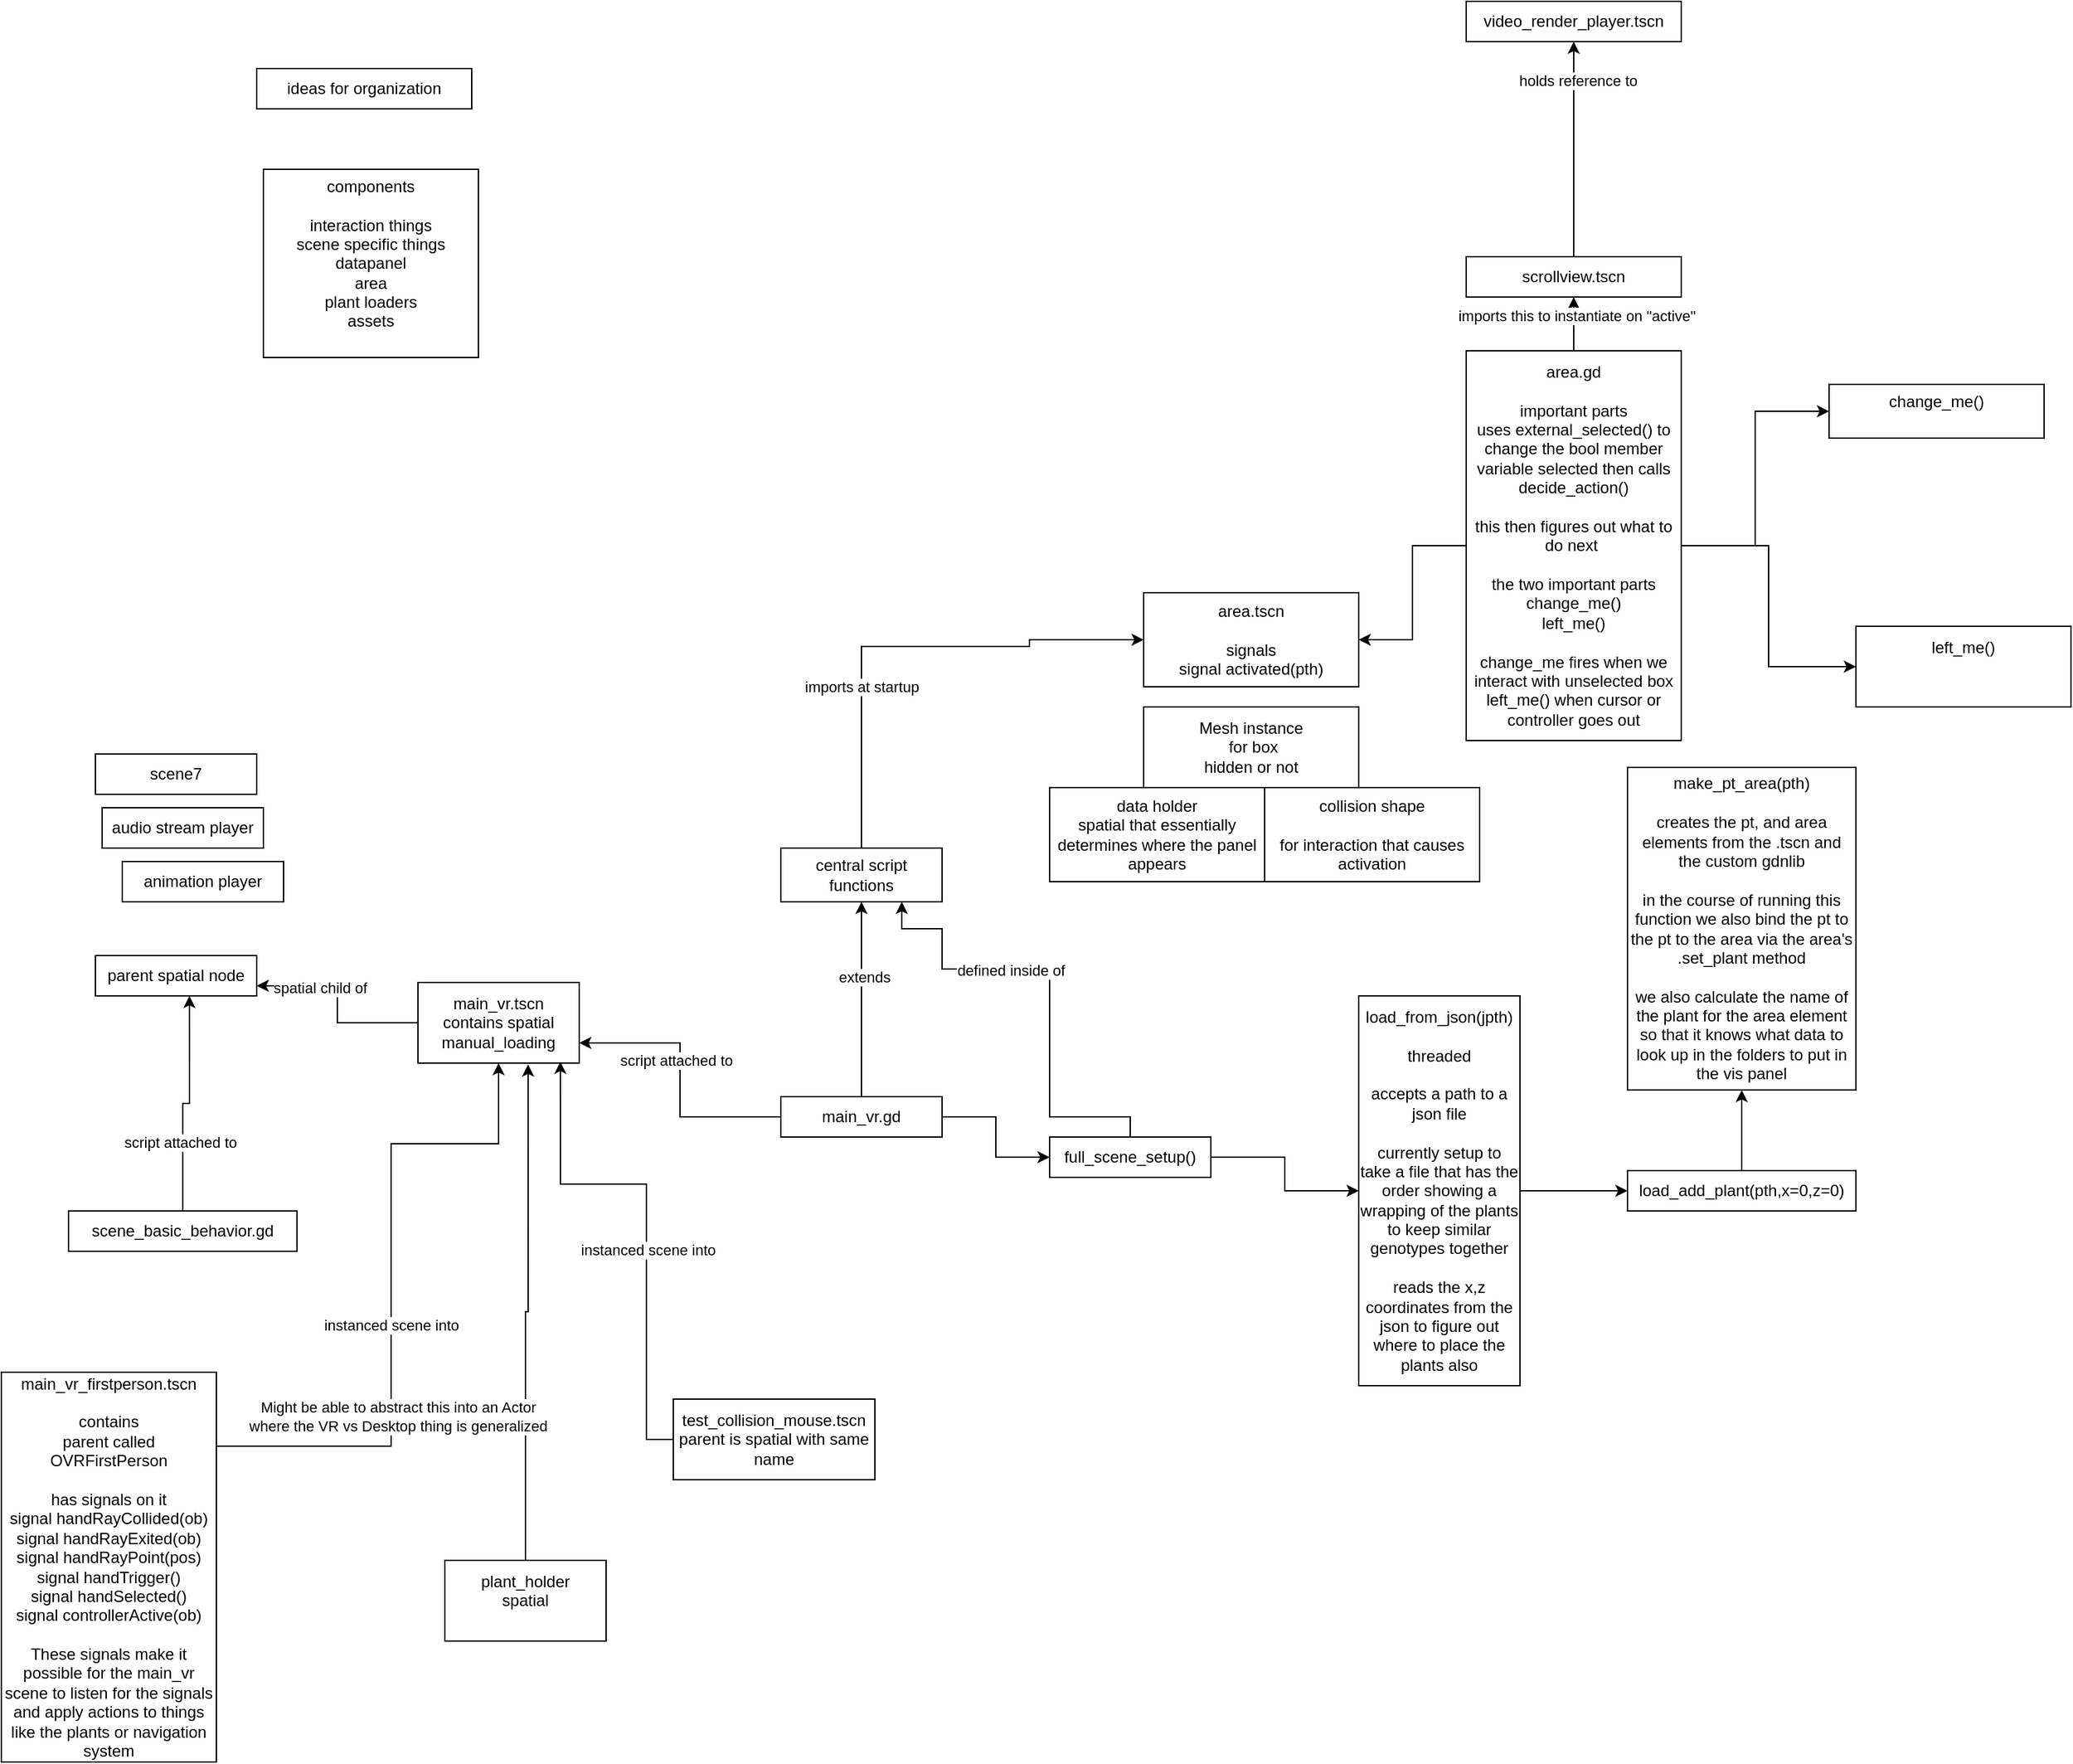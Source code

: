 <mxfile version="21.2.9" type="github">
  <diagram name="Page-1" id="0wguQ76YiwSqDK99gHfy">
    <mxGraphModel dx="824" dy="1564" grid="1" gridSize="10" guides="1" tooltips="1" connect="1" arrows="1" fold="1" page="1" pageScale="1" pageWidth="850" pageHeight="1100" math="0" shadow="0">
      <root>
        <mxCell id="0" />
        <mxCell id="1" parent="0" />
        <mxCell id="4kwB6RhjjtPIvawW0hcN-1" value="parent spatial node" style="rounded=0;whiteSpace=wrap;html=1;resizeHeight=1;fixedWidth=1;autosize=1;" parent="1" vertex="1">
          <mxGeometry x="150" y="230" width="120" height="30" as="geometry" />
        </mxCell>
        <mxCell id="ln1YY3OUBzTWCqrGMW5q-24" style="edgeStyle=orthogonalEdgeStyle;rounded=0;orthogonalLoop=1;jettySize=auto;html=1;entryX=0;entryY=0.5;entryDx=0;entryDy=0;" edge="1" parent="1" source="4kwB6RhjjtPIvawW0hcN-2" target="ln1YY3OUBzTWCqrGMW5q-22">
          <mxGeometry relative="1" as="geometry">
            <Array as="points">
              <mxPoint x="720" />
              <mxPoint x="845" />
              <mxPoint x="845" y="-5" />
            </Array>
          </mxGeometry>
        </mxCell>
        <mxCell id="ln1YY3OUBzTWCqrGMW5q-25" value="imports at startup" style="edgeLabel;html=1;align=center;verticalAlign=middle;resizable=0;points=[];" vertex="1" connectable="0" parent="ln1YY3OUBzTWCqrGMW5q-24">
          <mxGeometry x="-0.339" relative="1" as="geometry">
            <mxPoint as="offset" />
          </mxGeometry>
        </mxCell>
        <mxCell id="4kwB6RhjjtPIvawW0hcN-2" value="central script functions" style="rounded=0;whiteSpace=wrap;html=1;resizeHeight=1;fixedWidth=1;autosize=1;" parent="1" vertex="1">
          <mxGeometry x="660" y="150" width="120" height="40" as="geometry" />
        </mxCell>
        <mxCell id="4kwB6RhjjtPIvawW0hcN-4" style="edgeStyle=orthogonalEdgeStyle;rounded=0;orthogonalLoop=1;jettySize=auto;html=1;entryX=0.5;entryY=1;entryDx=0;entryDy=0;" parent="1" source="4kwB6RhjjtPIvawW0hcN-3" target="4kwB6RhjjtPIvawW0hcN-2" edge="1">
          <mxGeometry relative="1" as="geometry" />
        </mxCell>
        <mxCell id="4kwB6RhjjtPIvawW0hcN-5" value="extends" style="edgeLabel;html=1;align=center;verticalAlign=middle;resizable=0;points=[];" parent="4kwB6RhjjtPIvawW0hcN-4" vertex="1" connectable="0">
          <mxGeometry x="0.228" y="-2" relative="1" as="geometry">
            <mxPoint as="offset" />
          </mxGeometry>
        </mxCell>
        <mxCell id="ln1YY3OUBzTWCqrGMW5q-4" value="" style="edgeStyle=orthogonalEdgeStyle;rounded=0;orthogonalLoop=1;jettySize=auto;html=1;" edge="1" parent="1" source="4kwB6RhjjtPIvawW0hcN-3" target="ln1YY3OUBzTWCqrGMW5q-3">
          <mxGeometry relative="1" as="geometry" />
        </mxCell>
        <mxCell id="ln1YY3OUBzTWCqrGMW5q-10" style="edgeStyle=orthogonalEdgeStyle;rounded=0;orthogonalLoop=1;jettySize=auto;html=1;entryX=1;entryY=0.75;entryDx=0;entryDy=0;" edge="1" parent="1" source="4kwB6RhjjtPIvawW0hcN-3" target="ln1YY3OUBzTWCqrGMW5q-7">
          <mxGeometry relative="1" as="geometry" />
        </mxCell>
        <mxCell id="ln1YY3OUBzTWCqrGMW5q-11" value="script attached to" style="edgeLabel;html=1;align=center;verticalAlign=middle;resizable=0;points=[];" vertex="1" connectable="0" parent="ln1YY3OUBzTWCqrGMW5q-10">
          <mxGeometry x="0.148" y="3" relative="1" as="geometry">
            <mxPoint as="offset" />
          </mxGeometry>
        </mxCell>
        <mxCell id="4kwB6RhjjtPIvawW0hcN-3" value="main_vr.gd" style="rounded=0;whiteSpace=wrap;html=1;resizeHeight=1;fixedWidth=1;autosize=1;" parent="1" vertex="1">
          <mxGeometry x="660" y="335" width="120" height="30" as="geometry" />
        </mxCell>
        <mxCell id="4kwB6RhjjtPIvawW0hcN-7" style="edgeStyle=orthogonalEdgeStyle;rounded=0;orthogonalLoop=1;jettySize=auto;html=1;entryX=0.583;entryY=1;entryDx=0;entryDy=0;entryPerimeter=0;" parent="1" source="4kwB6RhjjtPIvawW0hcN-6" target="4kwB6RhjjtPIvawW0hcN-1" edge="1">
          <mxGeometry relative="1" as="geometry" />
        </mxCell>
        <mxCell id="4kwB6RhjjtPIvawW0hcN-8" value="&amp;nbsp; " style="edgeLabel;html=1;align=center;verticalAlign=middle;resizable=0;points=[];" parent="4kwB6RhjjtPIvawW0hcN-7" vertex="1" connectable="0">
          <mxGeometry x="-0.285" y="-2" relative="1" as="geometry">
            <mxPoint as="offset" />
          </mxGeometry>
        </mxCell>
        <mxCell id="4kwB6RhjjtPIvawW0hcN-10" value="script attached to" style="edgeLabel;html=1;align=center;verticalAlign=middle;resizable=0;points=[];" parent="4kwB6RhjjtPIvawW0hcN-7" vertex="1" connectable="0">
          <mxGeometry x="-0.382" y="2" relative="1" as="geometry">
            <mxPoint as="offset" />
          </mxGeometry>
        </mxCell>
        <mxCell id="4kwB6RhjjtPIvawW0hcN-6" value="scene_basic_behavior.gd" style="rounded=0;whiteSpace=wrap;html=1;resizeHeight=1;fixedWidth=1;autosize=1;" parent="1" vertex="1">
          <mxGeometry x="130" y="420" width="170" height="30" as="geometry" />
        </mxCell>
        <mxCell id="4kwB6RhjjtPIvawW0hcN-9" value="scene7" style="rounded=0;whiteSpace=wrap;html=1;resizeHeight=1;fixedWidth=1;autosize=1;" parent="1" vertex="1">
          <mxGeometry x="150" y="80" width="120" height="30" as="geometry" />
        </mxCell>
        <mxCell id="ln1YY3OUBzTWCqrGMW5q-1" value="audio stream player" style="rounded=0;whiteSpace=wrap;html=1;resizeHeight=1;fixedWidth=1;autosize=1;" vertex="1" parent="1">
          <mxGeometry x="155" y="120" width="120" height="30" as="geometry" />
        </mxCell>
        <mxCell id="ln1YY3OUBzTWCqrGMW5q-2" value="animation player" style="rounded=0;whiteSpace=wrap;html=1;resizeHeight=1;fixedWidth=1;autosize=1;" vertex="1" parent="1">
          <mxGeometry x="170" y="160" width="120" height="30" as="geometry" />
        </mxCell>
        <mxCell id="ln1YY3OUBzTWCqrGMW5q-5" style="edgeStyle=orthogonalEdgeStyle;rounded=0;orthogonalLoop=1;jettySize=auto;html=1;entryX=0.75;entryY=1;entryDx=0;entryDy=0;" edge="1" parent="1" source="ln1YY3OUBzTWCqrGMW5q-3" target="4kwB6RhjjtPIvawW0hcN-2">
          <mxGeometry relative="1" as="geometry">
            <Array as="points">
              <mxPoint x="920" y="350" />
              <mxPoint x="860" y="350" />
              <mxPoint x="860" y="240" />
              <mxPoint x="780" y="240" />
              <mxPoint x="780" y="210" />
              <mxPoint x="750" y="210" />
            </Array>
          </mxGeometry>
        </mxCell>
        <mxCell id="ln1YY3OUBzTWCqrGMW5q-6" value="defined inside of" style="edgeLabel;html=1;align=center;verticalAlign=middle;resizable=0;points=[];" vertex="1" connectable="0" parent="ln1YY3OUBzTWCqrGMW5q-5">
          <mxGeometry x="0.244" y="1" relative="1" as="geometry">
            <mxPoint as="offset" />
          </mxGeometry>
        </mxCell>
        <mxCell id="ln1YY3OUBzTWCqrGMW5q-32" style="edgeStyle=orthogonalEdgeStyle;rounded=0;orthogonalLoop=1;jettySize=auto;html=1;" edge="1" parent="1" source="ln1YY3OUBzTWCqrGMW5q-3" target="ln1YY3OUBzTWCqrGMW5q-31">
          <mxGeometry relative="1" as="geometry" />
        </mxCell>
        <mxCell id="ln1YY3OUBzTWCqrGMW5q-3" value="full_scene_setup()" style="rounded=0;whiteSpace=wrap;html=1;resizeHeight=1;fixedWidth=1;autosize=1;" vertex="1" parent="1">
          <mxGeometry x="860" y="365" width="120" height="30" as="geometry" />
        </mxCell>
        <mxCell id="ln1YY3OUBzTWCqrGMW5q-8" style="edgeStyle=orthogonalEdgeStyle;rounded=0;orthogonalLoop=1;jettySize=auto;html=1;entryX=1;entryY=0.75;entryDx=0;entryDy=0;" edge="1" parent="1" source="ln1YY3OUBzTWCqrGMW5q-7" target="4kwB6RhjjtPIvawW0hcN-1">
          <mxGeometry relative="1" as="geometry" />
        </mxCell>
        <mxCell id="ln1YY3OUBzTWCqrGMW5q-9" value="spatial child of" style="edgeLabel;html=1;align=center;verticalAlign=middle;resizable=0;points=[];" vertex="1" connectable="0" parent="ln1YY3OUBzTWCqrGMW5q-8">
          <mxGeometry x="0.363" y="1" relative="1" as="geometry">
            <mxPoint as="offset" />
          </mxGeometry>
        </mxCell>
        <mxCell id="ln1YY3OUBzTWCqrGMW5q-7" value="&lt;div&gt;main_vr.tscn &lt;br&gt;&lt;/div&gt;&lt;div&gt;contains spatial manual_loading&lt;/div&gt;" style="rounded=0;whiteSpace=wrap;html=1;resizeHeight=1;fixedWidth=1;autosize=1;" vertex="1" parent="1">
          <mxGeometry x="390" y="250" width="120" height="60" as="geometry" />
        </mxCell>
        <mxCell id="ln1YY3OUBzTWCqrGMW5q-16" style="edgeStyle=orthogonalEdgeStyle;rounded=0;orthogonalLoop=1;jettySize=auto;html=1;entryX=0.683;entryY=1.017;entryDx=0;entryDy=0;entryPerimeter=0;" edge="1" parent="1" source="ln1YY3OUBzTWCqrGMW5q-12" target="ln1YY3OUBzTWCqrGMW5q-7">
          <mxGeometry relative="1" as="geometry" />
        </mxCell>
        <mxCell id="ln1YY3OUBzTWCqrGMW5q-12" value="&lt;div&gt;plant_holder&lt;/div&gt;&lt;div&gt;spatial&lt;/div&gt;&lt;div&gt;&lt;br&gt;&lt;/div&gt;" style="rounded=0;whiteSpace=wrap;html=1;resizeHeight=1;fixedWidth=1;autosize=1;" vertex="1" parent="1">
          <mxGeometry x="410" y="680" width="120" height="60" as="geometry" />
        </mxCell>
        <mxCell id="ln1YY3OUBzTWCqrGMW5q-15" style="edgeStyle=orthogonalEdgeStyle;rounded=0;orthogonalLoop=1;jettySize=auto;html=1;" edge="1" parent="1" source="ln1YY3OUBzTWCqrGMW5q-13" target="ln1YY3OUBzTWCqrGMW5q-7">
          <mxGeometry relative="1" as="geometry">
            <Array as="points">
              <mxPoint x="370" y="595" />
              <mxPoint x="370" y="370" />
              <mxPoint x="450" y="370" />
            </Array>
          </mxGeometry>
        </mxCell>
        <mxCell id="ln1YY3OUBzTWCqrGMW5q-18" value="instanced scene into" style="edgeLabel;html=1;align=center;verticalAlign=middle;resizable=0;points=[];" vertex="1" connectable="0" parent="ln1YY3OUBzTWCqrGMW5q-15">
          <mxGeometry x="-0.109" relative="1" as="geometry">
            <mxPoint as="offset" />
          </mxGeometry>
        </mxCell>
        <mxCell id="ln1YY3OUBzTWCqrGMW5q-20" value="&lt;div&gt;Might be able to abstract this into an Actor &lt;br&gt;&lt;/div&gt;&lt;div&gt;where the VR vs Desktop thing is generalized&lt;br&gt;&lt;/div&gt;" style="edgeLabel;html=1;align=center;verticalAlign=middle;resizable=0;points=[];" vertex="1" connectable="0" parent="ln1YY3OUBzTWCqrGMW5q-15">
          <mxGeometry x="-0.383" y="-5" relative="1" as="geometry">
            <mxPoint as="offset" />
          </mxGeometry>
        </mxCell>
        <mxCell id="ln1YY3OUBzTWCqrGMW5q-13" value="&lt;div&gt;main_vr_firstperson.tscn&lt;/div&gt;&lt;div&gt;&lt;br&gt;&lt;/div&gt;&lt;div&gt;contains &lt;br&gt;&lt;/div&gt;&lt;div&gt;parent called OVRFirstPerson&lt;br&gt;&lt;/div&gt;&lt;div&gt;&lt;br&gt;&lt;/div&gt;&lt;div&gt;has signals on it&lt;/div&gt;&lt;div&gt;signal handRayCollided(ob)&lt;br&gt;signal handRayExited(ob)&lt;br&gt;signal handRayPoint(pos)&lt;br&gt;signal handTrigger()&lt;br&gt;signal handSelected()&lt;br&gt;signal controllerActive(ob)&lt;br&gt;&lt;/div&gt;&lt;div&gt;&lt;br&gt;&lt;/div&gt;&lt;div&gt;These signals make it possible for the main_vr scene to listen for the signals and apply actions to things like the plants or navigation system&lt;br&gt;&lt;/div&gt;" style="rounded=0;whiteSpace=wrap;html=1;resizeHeight=1;fixedWidth=1;autosize=1;" vertex="1" parent="1">
          <mxGeometry x="80" y="540" width="160" height="290" as="geometry" />
        </mxCell>
        <mxCell id="ln1YY3OUBzTWCqrGMW5q-17" style="edgeStyle=orthogonalEdgeStyle;rounded=0;orthogonalLoop=1;jettySize=auto;html=1;entryX=0.883;entryY=0.983;entryDx=0;entryDy=0;entryPerimeter=0;" edge="1" parent="1" source="ln1YY3OUBzTWCqrGMW5q-14" target="ln1YY3OUBzTWCqrGMW5q-7">
          <mxGeometry relative="1" as="geometry">
            <Array as="points">
              <mxPoint x="560" y="590" />
              <mxPoint x="560" y="400" />
              <mxPoint x="496" y="400" />
            </Array>
          </mxGeometry>
        </mxCell>
        <mxCell id="ln1YY3OUBzTWCqrGMW5q-19" value="instanced scene into" style="edgeLabel;html=1;align=center;verticalAlign=middle;resizable=0;points=[];" vertex="1" connectable="0" parent="ln1YY3OUBzTWCqrGMW5q-17">
          <mxGeometry x="-0.118" y="-1" relative="1" as="geometry">
            <mxPoint as="offset" />
          </mxGeometry>
        </mxCell>
        <mxCell id="ln1YY3OUBzTWCqrGMW5q-14" value="&lt;div&gt;test_collision_mouse.tscn&lt;/div&gt;&lt;div&gt;parent is spatial with same name&lt;br&gt;&lt;/div&gt;" style="rounded=0;whiteSpace=wrap;html=1;resizeHeight=1;fixedWidth=1;autosize=1;" vertex="1" parent="1">
          <mxGeometry x="580" y="560" width="150" height="60" as="geometry" />
        </mxCell>
        <mxCell id="ln1YY3OUBzTWCqrGMW5q-22" value="&lt;div&gt;area.tscn&lt;/div&gt;&lt;div&gt;&lt;br&gt;&lt;/div&gt;&lt;div&gt;signals &lt;br&gt;&lt;/div&gt;&lt;div&gt;signal activated(pth)&lt;br&gt;&lt;/div&gt;" style="rounded=0;whiteSpace=wrap;html=1;resizeHeight=1;fixedWidth=1;autosize=1;" vertex="1" parent="1">
          <mxGeometry x="930" y="-40" width="160" height="70" as="geometry" />
        </mxCell>
        <mxCell id="ln1YY3OUBzTWCqrGMW5q-28" value="&lt;div&gt;Mesh instance&lt;br&gt;&lt;/div&gt;&lt;div&gt;&amp;nbsp;for box&lt;/div&gt;&lt;div&gt;hidden or not&lt;br&gt;&lt;/div&gt;" style="rounded=0;whiteSpace=wrap;html=1;resizeHeight=1;fixedWidth=1;autosize=1;" vertex="1" parent="1">
          <mxGeometry x="930" y="45" width="160" height="60" as="geometry" />
        </mxCell>
        <mxCell id="ln1YY3OUBzTWCqrGMW5q-29" value="&lt;div&gt;data holder&lt;/div&gt;&lt;div&gt;spatial that essentially determines where the panel appears&lt;br&gt;&lt;/div&gt;" style="rounded=0;whiteSpace=wrap;html=1;resizeHeight=1;fixedWidth=1;autosize=1;" vertex="1" parent="1">
          <mxGeometry x="860" y="105" width="160" height="70" as="geometry" />
        </mxCell>
        <mxCell id="ln1YY3OUBzTWCqrGMW5q-30" value="&lt;div&gt;collision shape&lt;/div&gt;&lt;div&gt;&lt;br&gt;&lt;/div&gt;&lt;div&gt;for interaction that causes activation&lt;br&gt;&lt;/div&gt;" style="rounded=0;whiteSpace=wrap;html=1;resizeHeight=1;fixedWidth=1;autosize=1;" vertex="1" parent="1">
          <mxGeometry x="1020" y="105" width="160" height="70" as="geometry" />
        </mxCell>
        <mxCell id="ln1YY3OUBzTWCqrGMW5q-34" value="" style="edgeStyle=orthogonalEdgeStyle;rounded=0;orthogonalLoop=1;jettySize=auto;html=1;" edge="1" parent="1" source="ln1YY3OUBzTWCqrGMW5q-31" target="ln1YY3OUBzTWCqrGMW5q-33">
          <mxGeometry relative="1" as="geometry" />
        </mxCell>
        <mxCell id="ln1YY3OUBzTWCqrGMW5q-31" value="&lt;div&gt;load_from_json(jpth)&lt;/div&gt;&lt;div&gt;&lt;br&gt;&lt;/div&gt;&lt;div&gt;threaded&lt;/div&gt;&lt;div&gt;&lt;br&gt;&lt;/div&gt;&lt;div&gt;accepts a path to a json file&lt;/div&gt;&lt;div&gt;&lt;br&gt;&lt;/div&gt;&lt;div&gt;currently setup to take a file that has the order showing a wrapping of the plants to keep similar genotypes together&lt;/div&gt;&lt;div&gt;&lt;br&gt;&lt;/div&gt;&lt;div&gt;reads the x,z coordinates from the json to figure out where to place the plants also&lt;br&gt;&lt;/div&gt;" style="rounded=0;whiteSpace=wrap;html=1;resizeHeight=1;fixedWidth=1;autosize=1;" vertex="1" parent="1">
          <mxGeometry x="1090" y="260" width="120" height="290" as="geometry" />
        </mxCell>
        <mxCell id="ln1YY3OUBzTWCqrGMW5q-37" value="" style="edgeStyle=orthogonalEdgeStyle;rounded=0;orthogonalLoop=1;jettySize=auto;html=1;" edge="1" parent="1" source="ln1YY3OUBzTWCqrGMW5q-33" target="ln1YY3OUBzTWCqrGMW5q-36">
          <mxGeometry relative="1" as="geometry" />
        </mxCell>
        <mxCell id="ln1YY3OUBzTWCqrGMW5q-33" value="load_add_plant(pth,x=0,z=0)" style="rounded=0;whiteSpace=wrap;html=1;resizeHeight=1;fixedWidth=1;autosize=1;" vertex="1" parent="1">
          <mxGeometry x="1290" y="390" width="170" height="30" as="geometry" />
        </mxCell>
        <mxCell id="ln1YY3OUBzTWCqrGMW5q-36" value="&lt;div&gt;make_pt_area(pth)&lt;/div&gt;&lt;div&gt;&lt;br&gt;&lt;/div&gt;&lt;div&gt;creates the pt, and area elements from the .tscn and the custom gdnlib&lt;/div&gt;&lt;div&gt;&lt;br&gt;&lt;/div&gt;&lt;div&gt;in the course of running this function we also bind the pt to the pt to the area via the area&#39;s .set_plant method&lt;/div&gt;&lt;div&gt;&lt;br&gt;&lt;/div&gt;&lt;div&gt;we also calculate the name of the plant for the area element so that it knows what data to look up in the folders to put in the vis panel&lt;br&gt;&lt;/div&gt;" style="rounded=0;whiteSpace=wrap;html=1;resizeHeight=1;fixedWidth=1;autosize=1;" vertex="1" parent="1">
          <mxGeometry x="1290" y="90" width="170" height="240" as="geometry" />
        </mxCell>
        <mxCell id="ln1YY3OUBzTWCqrGMW5q-40" style="edgeStyle=orthogonalEdgeStyle;rounded=0;orthogonalLoop=1;jettySize=auto;html=1;entryX=1;entryY=0.5;entryDx=0;entryDy=0;" edge="1" parent="1" source="ln1YY3OUBzTWCqrGMW5q-38" target="ln1YY3OUBzTWCqrGMW5q-22">
          <mxGeometry relative="1" as="geometry" />
        </mxCell>
        <mxCell id="ln1YY3OUBzTWCqrGMW5q-44" style="edgeStyle=orthogonalEdgeStyle;rounded=0;orthogonalLoop=1;jettySize=auto;html=1;entryX=0.5;entryY=1;entryDx=0;entryDy=0;" edge="1" parent="1" source="ln1YY3OUBzTWCqrGMW5q-38" target="ln1YY3OUBzTWCqrGMW5q-41">
          <mxGeometry relative="1" as="geometry" />
        </mxCell>
        <mxCell id="ln1YY3OUBzTWCqrGMW5q-45" value="imports this to instantiate on &quot;active&quot;" style="edgeLabel;html=1;align=center;verticalAlign=middle;resizable=0;points=[];" vertex="1" connectable="0" parent="ln1YY3OUBzTWCqrGMW5q-44">
          <mxGeometry x="0.326" y="-2" relative="1" as="geometry">
            <mxPoint as="offset" />
          </mxGeometry>
        </mxCell>
        <mxCell id="ln1YY3OUBzTWCqrGMW5q-51" value="" style="edgeStyle=orthogonalEdgeStyle;rounded=0;orthogonalLoop=1;jettySize=auto;html=1;" edge="1" parent="1" source="ln1YY3OUBzTWCqrGMW5q-38" target="ln1YY3OUBzTWCqrGMW5q-50">
          <mxGeometry relative="1" as="geometry" />
        </mxCell>
        <mxCell id="ln1YY3OUBzTWCqrGMW5q-53" value="" style="edgeStyle=orthogonalEdgeStyle;rounded=0;orthogonalLoop=1;jettySize=auto;html=1;" edge="1" parent="1" source="ln1YY3OUBzTWCqrGMW5q-38" target="ln1YY3OUBzTWCqrGMW5q-52">
          <mxGeometry relative="1" as="geometry" />
        </mxCell>
        <mxCell id="ln1YY3OUBzTWCqrGMW5q-38" value="&lt;div&gt;area.gd&lt;/div&gt;&lt;div&gt;&lt;br&gt;&lt;/div&gt;&lt;div&gt;important parts&lt;/div&gt;&lt;div&gt;uses external_selected() to change the bool member variable selected then calls decide_action()&lt;/div&gt;&lt;div&gt;&lt;br&gt;&lt;/div&gt;&lt;div&gt;this then figures out what to do next&amp;nbsp; &lt;br&gt;&lt;/div&gt;&lt;div&gt;&lt;br&gt;&lt;/div&gt;&lt;div&gt;the two important parts&lt;/div&gt;&lt;div&gt;change_me()&lt;/div&gt;&lt;div&gt;left_me()&lt;/div&gt;&lt;div&gt;&lt;br&gt;&lt;/div&gt;&lt;div&gt;change_me fires when we interact with unselected box&lt;br&gt;&lt;/div&gt;&lt;div&gt;left_me() when cursor or controller goes out&lt;br&gt;&lt;/div&gt;" style="rounded=0;whiteSpace=wrap;html=1;resizeHeight=1;fixedWidth=1;autosize=1;" vertex="1" parent="1">
          <mxGeometry x="1170" y="-220" width="160" height="290" as="geometry" />
        </mxCell>
        <mxCell id="ln1YY3OUBzTWCqrGMW5q-48" value="" style="edgeStyle=orthogonalEdgeStyle;rounded=0;orthogonalLoop=1;jettySize=auto;html=1;" edge="1" parent="1" source="ln1YY3OUBzTWCqrGMW5q-41" target="ln1YY3OUBzTWCqrGMW5q-47">
          <mxGeometry relative="1" as="geometry" />
        </mxCell>
        <mxCell id="ln1YY3OUBzTWCqrGMW5q-49" value="holds reference to" style="edgeLabel;html=1;align=center;verticalAlign=middle;resizable=0;points=[];" vertex="1" connectable="0" parent="ln1YY3OUBzTWCqrGMW5q-48">
          <mxGeometry x="0.643" y="-3" relative="1" as="geometry">
            <mxPoint as="offset" />
          </mxGeometry>
        </mxCell>
        <mxCell id="ln1YY3OUBzTWCqrGMW5q-41" value="scrollview.tscn" style="rounded=0;whiteSpace=wrap;html=1;resizeHeight=1;fixedWidth=1;autosize=1;" vertex="1" parent="1">
          <mxGeometry x="1170" y="-290" width="160" height="30" as="geometry" />
        </mxCell>
        <mxCell id="ln1YY3OUBzTWCqrGMW5q-47" value="video_render_player.tscn" style="rounded=0;whiteSpace=wrap;html=1;resizeHeight=1;fixedWidth=1;autosize=1;" vertex="1" parent="1">
          <mxGeometry x="1170" y="-480" width="160" height="30" as="geometry" />
        </mxCell>
        <mxCell id="ln1YY3OUBzTWCqrGMW5q-50" value="&lt;div&gt;change_me()&lt;/div&gt;&lt;div&gt;&lt;br&gt;&lt;/div&gt;" style="rounded=0;whiteSpace=wrap;html=1;resizeHeight=1;fixedWidth=1;autosize=1;" vertex="1" parent="1">
          <mxGeometry x="1440" y="-195" width="160" height="40" as="geometry" />
        </mxCell>
        <mxCell id="ln1YY3OUBzTWCqrGMW5q-52" value="&lt;div&gt;left_me()&lt;/div&gt;&lt;div&gt;&lt;br&gt;&lt;/div&gt;&lt;div&gt;&lt;br&gt;&lt;/div&gt;" style="rounded=0;whiteSpace=wrap;html=1;resizeHeight=1;fixedWidth=1;autosize=1;" vertex="1" parent="1">
          <mxGeometry x="1460" y="-15" width="160" height="60" as="geometry" />
        </mxCell>
        <mxCell id="ln1YY3OUBzTWCqrGMW5q-54" value="ideas for organization" style="rounded=0;whiteSpace=wrap;html=1;resizeHeight=1;fixedWidth=1;autosize=1;" vertex="1" parent="1">
          <mxGeometry x="270" y="-430" width="160" height="30" as="geometry" />
        </mxCell>
        <mxCell id="ln1YY3OUBzTWCqrGMW5q-55" value="&lt;div&gt;components&lt;/div&gt;&lt;div&gt;&lt;br&gt;&lt;/div&gt;&lt;div&gt;interaction things&lt;/div&gt;&lt;div&gt;scene specific things&lt;/div&gt;&lt;div&gt;datapanel&lt;/div&gt;&lt;div&gt;area&lt;/div&gt;&lt;div&gt;plant loaders&lt;/div&gt;&lt;div&gt;assets&lt;/div&gt;&lt;div&gt;&lt;br&gt;&lt;/div&gt;" style="rounded=0;whiteSpace=wrap;html=1;resizeHeight=1;fixedWidth=1;autosize=1;" vertex="1" parent="1">
          <mxGeometry x="275" y="-355" width="160" height="140" as="geometry" />
        </mxCell>
      </root>
    </mxGraphModel>
  </diagram>
</mxfile>
